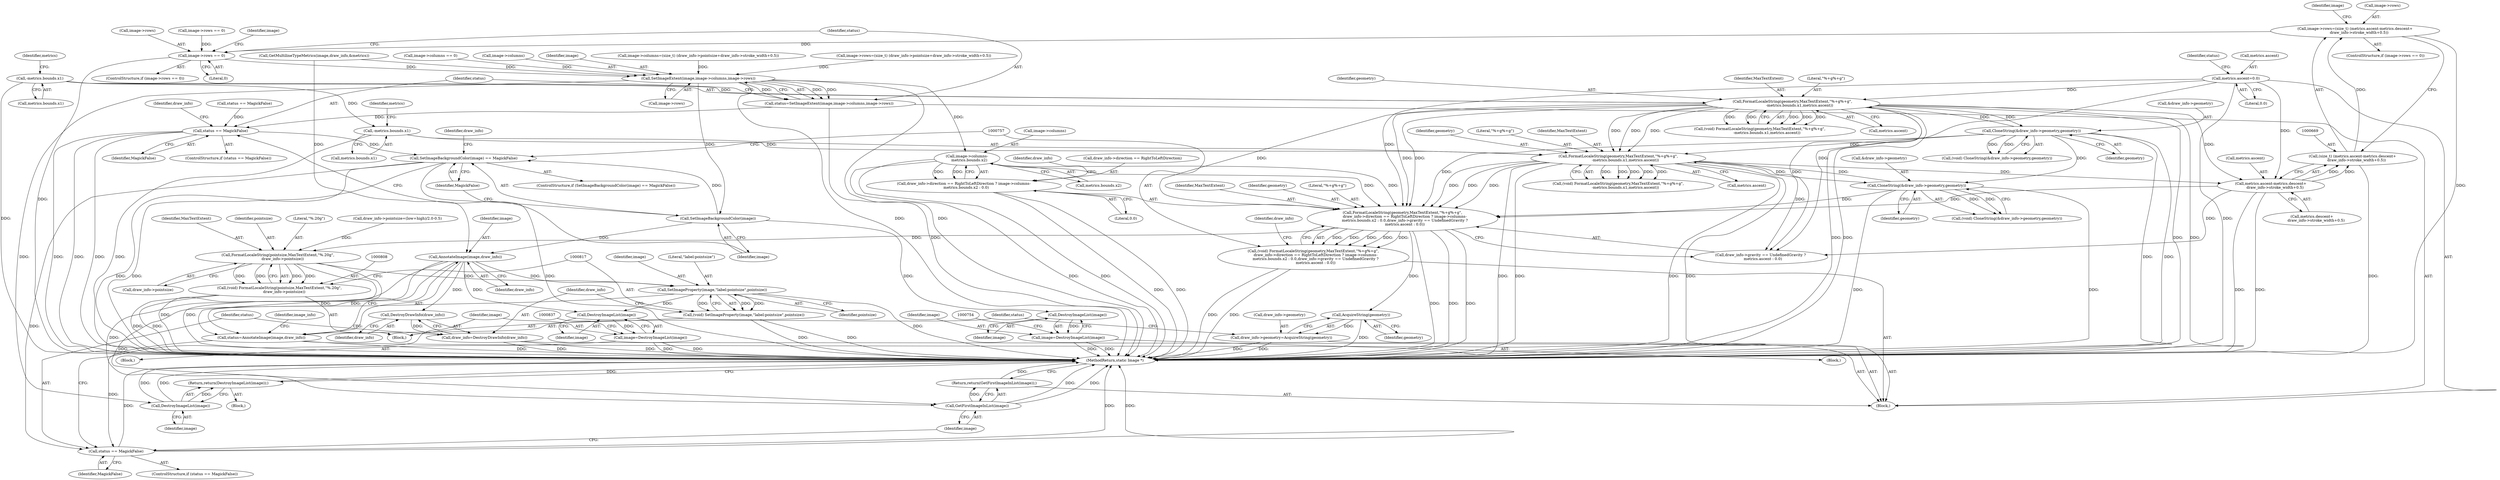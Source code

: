 digraph "1_ImageMagick_0474237508f39c4f783208123431815f1ededb76@del" {
"1000664" [label="(Call,image->rows=(size_t) (metrics.ascent-metrics.descent+\n       draw_info->stroke_width+0.5))"];
"1000668" [label="(Call,(size_t) (metrics.ascent-metrics.descent+\n       draw_info->stroke_width+0.5))"];
"1000670" [label="(Call,metrics.ascent-metrics.descent+\n       draw_info->stroke_width+0.5)"];
"1000433" [label="(Call,FormatLocaleString(geometry,MaxTextExtent,\"%+g%+g\",\n            -metrics.bounds.x1,metrics.ascent))"];
"1000454" [label="(Call,CloneString(&draw_info->geometry,geometry))"];
"1000314" [label="(Call,CloneString(&draw_info->geometry,geometry))"];
"1000293" [label="(Call,FormatLocaleString(geometry,MaxTextExtent,\"%+g%+g\",\n            -metrics.bounds.x1,metrics.ascent))"];
"1000297" [label="(Call,-metrics.bounds.x1)"];
"1000205" [label="(Call,metrics.ascent=0.0)"];
"1000437" [label="(Call,-metrics.bounds.x1)"];
"1000684" [label="(Call,image->rows == 0)"];
"1000706" [label="(Call,SetImageExtent(image,image->columns,image->rows))"];
"1000704" [label="(Call,status=SetImageExtent(image,image->columns,image->rows))"];
"1000715" [label="(Call,status == MagickFalse)"];
"1000733" [label="(Call,SetImageBackgroundColor(image) == MagickFalse)"];
"1000827" [label="(Call,status == MagickFalse)"];
"1000730" [label="(Call,DestroyImageList(image))"];
"1000729" [label="(Return,return(DestroyImageList(image));)"];
"1000734" [label="(Call,SetImageBackgroundColor(image))"];
"1000750" [label="(Call,DestroyImageList(image))"];
"1000748" [label="(Call,image=DestroyImageList(image))"];
"1000796" [label="(Call,AnnotateImage(image,draw_info))"];
"1000794" [label="(Call,status=AnnotateImage(image,draw_info))"];
"1000818" [label="(Call,SetImageProperty(image,\"label:pointsize\",pointsize))"];
"1000816" [label="(Call,(void) SetImageProperty(image,\"label:pointsize\",pointsize))"];
"1000833" [label="(Call,DestroyImageList(image))"];
"1000831" [label="(Call,image=DestroyImageList(image))"];
"1000840" [label="(Call,GetFirstImageInList(image))"];
"1000839" [label="(Return,return(GetFirstImageInList(image));)"];
"1000824" [label="(Call,DestroyDrawInfo(draw_info))"];
"1000822" [label="(Call,draw_info=DestroyDrawInfo(draw_info))"];
"1000768" [label="(Call,image->columns-\n    metrics.bounds.x2)"];
"1000758" [label="(Call,FormatLocaleString(geometry,MaxTextExtent,\"%+g%+g\",\n    draw_info->direction == RightToLeftDirection ? image->columns-\n    metrics.bounds.x2 : 0.0,draw_info->gravity == UndefinedGravity ?\n    metrics.ascent : 0.0))"];
"1000756" [label="(Call,(void) FormatLocaleString(geometry,MaxTextExtent,\"%+g%+g\",\n    draw_info->direction == RightToLeftDirection ? image->columns-\n    metrics.bounds.x2 : 0.0,draw_info->gravity == UndefinedGravity ?\n    metrics.ascent : 0.0))"];
"1000792" [label="(Call,AcquireString(geometry))"];
"1000788" [label="(Call,draw_info->geometry=AcquireString(geometry))"];
"1000809" [label="(Call,FormatLocaleString(pointsize,MaxTextExtent,\"%.20g\",\n        draw_info->pointsize))"];
"1000807" [label="(Call,(void) FormatLocaleString(pointsize,MaxTextExtent,\"%.20g\",\n        draw_info->pointsize))"];
"1000762" [label="(Call,draw_info->direction == RightToLeftDirection ? image->columns-\n    metrics.bounds.x2 : 0.0)"];
"1000736" [label="(Identifier,MagickFalse)"];
"1000772" [label="(Call,metrics.bounds.x2)"];
"1000686" [label="(Identifier,image)"];
"1000454" [label="(Call,CloneString(&draw_info->geometry,geometry))"];
"1000684" [label="(Call,image->rows == 0)"];
"1000790" [label="(Identifier,draw_info)"];
"1000828" [label="(Identifier,status)"];
"1000830" [label="(Block,)"];
"1000685" [label="(Call,image->rows)"];
"1000841" [label="(Identifier,image)"];
"1000433" [label="(Call,FormatLocaleString(geometry,MaxTextExtent,\"%+g%+g\",\n            -metrics.bounds.x1,metrics.ascent))"];
"1000707" [label="(Identifier,image)"];
"1000435" [label="(Identifier,MaxTextExtent)"];
"1000795" [label="(Identifier,status)"];
"1000106" [label="(Block,)"];
"1000798" [label="(Identifier,draw_info)"];
"1000668" [label="(Call,(size_t) (metrics.ascent-metrics.descent+\n       draw_info->stroke_width+0.5))"];
"1000205" [label="(Call,metrics.ascent=0.0)"];
"1000294" [label="(Identifier,geometry)"];
"1000643" [label="(Call,image->columns=(size_t) (draw_info->pointsize+draw_info->stroke_width+0.5))"];
"1000816" [label="(Call,(void) SetImageProperty(image,\"label:pointsize\",pointsize))"];
"1000824" [label="(Call,DestroyDrawInfo(draw_info))"];
"1000658" [label="(ControlStructure,if (image->rows == 0))"];
"1000704" [label="(Call,status=SetImageExtent(image,image->columns,image->rows))"];
"1000749" [label="(Identifier,image)"];
"1000295" [label="(Identifier,MaxTextExtent)"];
"1000716" [label="(Identifier,status)"];
"1000756" [label="(Call,(void) FormatLocaleString(geometry,MaxTextExtent,\"%+g%+g\",\n    draw_info->direction == RightToLeftDirection ? image->columns-\n    metrics.bounds.x2 : 0.0,draw_info->gravity == UndefinedGravity ?\n    metrics.ascent : 0.0))"];
"1000730" [label="(Call,DestroyImageList(image))"];
"1000683" [label="(ControlStructure,if (image->rows == 0))"];
"1000705" [label="(Identifier,status)"];
"1000813" [label="(Call,draw_info->pointsize)"];
"1000588" [label="(Call,GetMultilineTypeMetrics(image,draw_info,&metrics))"];
"1000832" [label="(Identifier,image)"];
"1000665" [label="(Call,image->rows)"];
"1000796" [label="(Call,AnnotateImage(image,draw_info))"];
"1000821" [label="(Identifier,pointsize)"];
"1000769" [label="(Call,image->columns)"];
"1000751" [label="(Identifier,image)"];
"1000733" [label="(Call,SetImageBackgroundColor(image) == MagickFalse)"];
"1000737" [label="(Block,)"];
"1000659" [label="(Call,image->rows == 0)"];
"1000829" [label="(Identifier,MagickFalse)"];
"1000438" [label="(Call,metrics.bounds.x1)"];
"1000689" [label="(Call,image->rows=(size_t) (draw_info->pointsize+draw_info->stroke_width+0.5))"];
"1000717" [label="(Identifier,MagickFalse)"];
"1000452" [label="(Call,(void) CloneString(&draw_info->geometry,geometry))"];
"1000788" [label="(Call,draw_info->geometry=AcquireString(geometry))"];
"1000810" [label="(Identifier,pointsize)"];
"1000820" [label="(Literal,\"label:pointsize\")"];
"1000793" [label="(Identifier,geometry)"];
"1000291" [label="(Call,(void) FormatLocaleString(geometry,MaxTextExtent,\"%+g%+g\",\n            -metrics.bounds.x1,metrics.ascent))"];
"1000298" [label="(Call,metrics.bounds.x1)"];
"1000714" [label="(ControlStructure,if (status == MagickFalse))"];
"1000768" [label="(Call,image->columns-\n    metrics.bounds.x2)"];
"1000797" [label="(Identifier,image)"];
"1000735" [label="(Identifier,image)"];
"1000304" [label="(Identifier,metrics)"];
"1000319" [label="(Identifier,geometry)"];
"1000760" [label="(Identifier,MaxTextExtent)"];
"1000459" [label="(Identifier,geometry)"];
"1000638" [label="(Call,image->columns == 0)"];
"1000822" [label="(Call,draw_info=DestroyDrawInfo(draw_info))"];
"1000297" [label="(Call,-metrics.bounds.x1)"];
"1000789" [label="(Call,draw_info->geometry)"];
"1000825" [label="(Identifier,draw_info)"];
"1000826" [label="(ControlStructure,if (status == MagickFalse))"];
"1000819" [label="(Identifier,image)"];
"1000444" [label="(Identifier,metrics)"];
"1000833" [label="(Call,DestroyImageList(image))"];
"1000812" [label="(Literal,\"%.20g\")"];
"1000206" [label="(Call,metrics.ascent)"];
"1000827" [label="(Call,status == MagickFalse)"];
"1000807" [label="(Call,(void) FormatLocaleString(pointsize,MaxTextExtent,\"%.20g\",\n        draw_info->pointsize))"];
"1000711" [label="(Call,image->rows)"];
"1000671" [label="(Call,metrics.ascent)"];
"1000211" [label="(Identifier,status)"];
"1000293" [label="(Call,FormatLocaleString(geometry,MaxTextExtent,\"%+g%+g\",\n            -metrics.bounds.x1,metrics.ascent))"];
"1000778" [label="(Call,draw_info->gravity == UndefinedGravity ?\n    metrics.ascent : 0.0)"];
"1000718" [label="(Block,)"];
"1000708" [label="(Call,image->columns)"];
"1000296" [label="(Literal,\"%+g%+g\")"];
"1000809" [label="(Call,FormatLocaleString(pointsize,MaxTextExtent,\"%.20g\",\n        draw_info->pointsize))"];
"1000688" [label="(Literal,0)"];
"1000748" [label="(Call,image=DestroyImageList(image))"];
"1000691" [label="(Identifier,image)"];
"1000840" [label="(Call,GetFirstImageInList(image))"];
"1000734" [label="(Call,SetImageBackgroundColor(image))"];
"1000434" [label="(Identifier,geometry)"];
"1000209" [label="(Literal,0.0)"];
"1000715" [label="(Call,status == MagickFalse)"];
"1000664" [label="(Call,image->rows=(size_t) (metrics.ascent-metrics.descent+\n       draw_info->stroke_width+0.5))"];
"1000303" [label="(Call,metrics.ascent)"];
"1000842" [label="(MethodReturn,static Image *)"];
"1000792" [label="(Call,AcquireString(geometry))"];
"1000594" [label="(Call,status == MagickFalse)"];
"1000750" [label="(Call,DestroyImageList(image))"];
"1000315" [label="(Call,&draw_info->geometry)"];
"1000839" [label="(Return,return(GetFirstImageInList(image));)"];
"1000314" [label="(Call,CloneString(&draw_info->geometry,geometry))"];
"1000823" [label="(Identifier,draw_info)"];
"1000777" [label="(Literal,0.0)"];
"1000831" [label="(Call,image=DestroyImageList(image))"];
"1000794" [label="(Call,status=AnnotateImage(image,draw_info))"];
"1000834" [label="(Identifier,image)"];
"1000805" [label="(Block,)"];
"1000575" [label="(Call,draw_info->pointsize=(low+high)/2.0-0.5)"];
"1000670" [label="(Call,metrics.ascent-metrics.descent+\n       draw_info->stroke_width+0.5)"];
"1000763" [label="(Call,draw_info->direction == RightToLeftDirection)"];
"1000739" [label="(Identifier,draw_info)"];
"1000437" [label="(Call,-metrics.bounds.x1)"];
"1000781" [label="(Identifier,draw_info)"];
"1000455" [label="(Call,&draw_info->geometry)"];
"1000731" [label="(Identifier,image)"];
"1000436" [label="(Literal,\"%+g%+g\")"];
"1000802" [label="(Identifier,image_info)"];
"1000729" [label="(Return,return(DestroyImageList(image));)"];
"1000312" [label="(Call,(void) CloneString(&draw_info->geometry,geometry))"];
"1000674" [label="(Call,metrics.descent+\n       draw_info->stroke_width+0.5)"];
"1000758" [label="(Call,FormatLocaleString(geometry,MaxTextExtent,\"%+g%+g\",\n    draw_info->direction == RightToLeftDirection ? image->columns-\n    metrics.bounds.x2 : 0.0,draw_info->gravity == UndefinedGravity ?\n    metrics.ascent : 0.0))"];
"1000818" [label="(Call,SetImageProperty(image,\"label:pointsize\",pointsize))"];
"1000759" [label="(Identifier,geometry)"];
"1000762" [label="(Call,draw_info->direction == RightToLeftDirection ? image->columns-\n    metrics.bounds.x2 : 0.0)"];
"1000706" [label="(Call,SetImageExtent(image,image->columns,image->rows))"];
"1000431" [label="(Call,(void) FormatLocaleString(geometry,MaxTextExtent,\"%+g%+g\",\n            -metrics.bounds.x1,metrics.ascent))"];
"1000732" [label="(ControlStructure,if (SetImageBackgroundColor(image) == MagickFalse))"];
"1000811" [label="(Identifier,MaxTextExtent)"];
"1000761" [label="(Literal,\"%+g%+g\")"];
"1000720" [label="(Identifier,draw_info)"];
"1000443" [label="(Call,metrics.ascent)"];
"1000664" -> "1000658"  [label="AST: "];
"1000664" -> "1000668"  [label="CFG: "];
"1000665" -> "1000664"  [label="AST: "];
"1000668" -> "1000664"  [label="AST: "];
"1000686" -> "1000664"  [label="CFG: "];
"1000664" -> "1000842"  [label="DDG: "];
"1000668" -> "1000664"  [label="DDG: "];
"1000664" -> "1000684"  [label="DDG: "];
"1000668" -> "1000670"  [label="CFG: "];
"1000669" -> "1000668"  [label="AST: "];
"1000670" -> "1000668"  [label="AST: "];
"1000668" -> "1000842"  [label="DDG: "];
"1000670" -> "1000668"  [label="DDG: "];
"1000670" -> "1000668"  [label="DDG: "];
"1000670" -> "1000674"  [label="CFG: "];
"1000671" -> "1000670"  [label="AST: "];
"1000674" -> "1000670"  [label="AST: "];
"1000670" -> "1000842"  [label="DDG: "];
"1000670" -> "1000842"  [label="DDG: "];
"1000433" -> "1000670"  [label="DDG: "];
"1000293" -> "1000670"  [label="DDG: "];
"1000205" -> "1000670"  [label="DDG: "];
"1000670" -> "1000758"  [label="DDG: "];
"1000670" -> "1000778"  [label="DDG: "];
"1000433" -> "1000431"  [label="AST: "];
"1000433" -> "1000443"  [label="CFG: "];
"1000434" -> "1000433"  [label="AST: "];
"1000435" -> "1000433"  [label="AST: "];
"1000436" -> "1000433"  [label="AST: "];
"1000437" -> "1000433"  [label="AST: "];
"1000443" -> "1000433"  [label="AST: "];
"1000431" -> "1000433"  [label="CFG: "];
"1000433" -> "1000842"  [label="DDG: "];
"1000433" -> "1000842"  [label="DDG: "];
"1000433" -> "1000842"  [label="DDG: "];
"1000433" -> "1000842"  [label="DDG: "];
"1000433" -> "1000431"  [label="DDG: "];
"1000433" -> "1000431"  [label="DDG: "];
"1000433" -> "1000431"  [label="DDG: "];
"1000433" -> "1000431"  [label="DDG: "];
"1000433" -> "1000431"  [label="DDG: "];
"1000454" -> "1000433"  [label="DDG: "];
"1000293" -> "1000433"  [label="DDG: "];
"1000293" -> "1000433"  [label="DDG: "];
"1000293" -> "1000433"  [label="DDG: "];
"1000314" -> "1000433"  [label="DDG: "];
"1000437" -> "1000433"  [label="DDG: "];
"1000433" -> "1000454"  [label="DDG: "];
"1000433" -> "1000758"  [label="DDG: "];
"1000433" -> "1000758"  [label="DDG: "];
"1000433" -> "1000758"  [label="DDG: "];
"1000433" -> "1000778"  [label="DDG: "];
"1000454" -> "1000452"  [label="AST: "];
"1000454" -> "1000459"  [label="CFG: "];
"1000455" -> "1000454"  [label="AST: "];
"1000459" -> "1000454"  [label="AST: "];
"1000452" -> "1000454"  [label="CFG: "];
"1000454" -> "1000842"  [label="DDG: "];
"1000454" -> "1000842"  [label="DDG: "];
"1000454" -> "1000452"  [label="DDG: "];
"1000454" -> "1000452"  [label="DDG: "];
"1000314" -> "1000454"  [label="DDG: "];
"1000454" -> "1000758"  [label="DDG: "];
"1000314" -> "1000312"  [label="AST: "];
"1000314" -> "1000319"  [label="CFG: "];
"1000315" -> "1000314"  [label="AST: "];
"1000319" -> "1000314"  [label="AST: "];
"1000312" -> "1000314"  [label="CFG: "];
"1000314" -> "1000842"  [label="DDG: "];
"1000314" -> "1000842"  [label="DDG: "];
"1000314" -> "1000293"  [label="DDG: "];
"1000314" -> "1000312"  [label="DDG: "];
"1000314" -> "1000312"  [label="DDG: "];
"1000293" -> "1000314"  [label="DDG: "];
"1000314" -> "1000758"  [label="DDG: "];
"1000293" -> "1000291"  [label="AST: "];
"1000293" -> "1000303"  [label="CFG: "];
"1000294" -> "1000293"  [label="AST: "];
"1000295" -> "1000293"  [label="AST: "];
"1000296" -> "1000293"  [label="AST: "];
"1000297" -> "1000293"  [label="AST: "];
"1000303" -> "1000293"  [label="AST: "];
"1000291" -> "1000293"  [label="CFG: "];
"1000293" -> "1000842"  [label="DDG: "];
"1000293" -> "1000842"  [label="DDG: "];
"1000293" -> "1000842"  [label="DDG: "];
"1000293" -> "1000842"  [label="DDG: "];
"1000293" -> "1000291"  [label="DDG: "];
"1000293" -> "1000291"  [label="DDG: "];
"1000293" -> "1000291"  [label="DDG: "];
"1000293" -> "1000291"  [label="DDG: "];
"1000293" -> "1000291"  [label="DDG: "];
"1000297" -> "1000293"  [label="DDG: "];
"1000205" -> "1000293"  [label="DDG: "];
"1000293" -> "1000758"  [label="DDG: "];
"1000293" -> "1000758"  [label="DDG: "];
"1000293" -> "1000758"  [label="DDG: "];
"1000293" -> "1000778"  [label="DDG: "];
"1000297" -> "1000298"  [label="CFG: "];
"1000298" -> "1000297"  [label="AST: "];
"1000304" -> "1000297"  [label="CFG: "];
"1000297" -> "1000842"  [label="DDG: "];
"1000297" -> "1000437"  [label="DDG: "];
"1000205" -> "1000106"  [label="AST: "];
"1000205" -> "1000209"  [label="CFG: "];
"1000206" -> "1000205"  [label="AST: "];
"1000209" -> "1000205"  [label="AST: "];
"1000211" -> "1000205"  [label="CFG: "];
"1000205" -> "1000842"  [label="DDG: "];
"1000205" -> "1000758"  [label="DDG: "];
"1000205" -> "1000778"  [label="DDG: "];
"1000437" -> "1000438"  [label="CFG: "];
"1000438" -> "1000437"  [label="AST: "];
"1000444" -> "1000437"  [label="CFG: "];
"1000437" -> "1000842"  [label="DDG: "];
"1000684" -> "1000683"  [label="AST: "];
"1000684" -> "1000688"  [label="CFG: "];
"1000685" -> "1000684"  [label="AST: "];
"1000688" -> "1000684"  [label="AST: "];
"1000691" -> "1000684"  [label="CFG: "];
"1000705" -> "1000684"  [label="CFG: "];
"1000684" -> "1000842"  [label="DDG: "];
"1000659" -> "1000684"  [label="DDG: "];
"1000684" -> "1000706"  [label="DDG: "];
"1000706" -> "1000704"  [label="AST: "];
"1000706" -> "1000711"  [label="CFG: "];
"1000707" -> "1000706"  [label="AST: "];
"1000708" -> "1000706"  [label="AST: "];
"1000711" -> "1000706"  [label="AST: "];
"1000704" -> "1000706"  [label="CFG: "];
"1000706" -> "1000842"  [label="DDG: "];
"1000706" -> "1000842"  [label="DDG: "];
"1000706" -> "1000704"  [label="DDG: "];
"1000706" -> "1000704"  [label="DDG: "];
"1000706" -> "1000704"  [label="DDG: "];
"1000588" -> "1000706"  [label="DDG: "];
"1000638" -> "1000706"  [label="DDG: "];
"1000643" -> "1000706"  [label="DDG: "];
"1000689" -> "1000706"  [label="DDG: "];
"1000706" -> "1000730"  [label="DDG: "];
"1000706" -> "1000734"  [label="DDG: "];
"1000706" -> "1000768"  [label="DDG: "];
"1000704" -> "1000106"  [label="AST: "];
"1000705" -> "1000704"  [label="AST: "];
"1000716" -> "1000704"  [label="CFG: "];
"1000704" -> "1000842"  [label="DDG: "];
"1000704" -> "1000715"  [label="DDG: "];
"1000715" -> "1000714"  [label="AST: "];
"1000715" -> "1000717"  [label="CFG: "];
"1000716" -> "1000715"  [label="AST: "];
"1000717" -> "1000715"  [label="AST: "];
"1000720" -> "1000715"  [label="CFG: "];
"1000735" -> "1000715"  [label="CFG: "];
"1000715" -> "1000842"  [label="DDG: "];
"1000715" -> "1000842"  [label="DDG: "];
"1000715" -> "1000842"  [label="DDG: "];
"1000594" -> "1000715"  [label="DDG: "];
"1000715" -> "1000733"  [label="DDG: "];
"1000733" -> "1000732"  [label="AST: "];
"1000733" -> "1000736"  [label="CFG: "];
"1000734" -> "1000733"  [label="AST: "];
"1000736" -> "1000733"  [label="AST: "];
"1000739" -> "1000733"  [label="CFG: "];
"1000757" -> "1000733"  [label="CFG: "];
"1000733" -> "1000842"  [label="DDG: "];
"1000733" -> "1000842"  [label="DDG: "];
"1000733" -> "1000842"  [label="DDG: "];
"1000734" -> "1000733"  [label="DDG: "];
"1000733" -> "1000827"  [label="DDG: "];
"1000827" -> "1000826"  [label="AST: "];
"1000827" -> "1000829"  [label="CFG: "];
"1000828" -> "1000827"  [label="AST: "];
"1000829" -> "1000827"  [label="AST: "];
"1000832" -> "1000827"  [label="CFG: "];
"1000841" -> "1000827"  [label="CFG: "];
"1000827" -> "1000842"  [label="DDG: "];
"1000827" -> "1000842"  [label="DDG: "];
"1000827" -> "1000842"  [label="DDG: "];
"1000794" -> "1000827"  [label="DDG: "];
"1000730" -> "1000729"  [label="AST: "];
"1000730" -> "1000731"  [label="CFG: "];
"1000731" -> "1000730"  [label="AST: "];
"1000729" -> "1000730"  [label="CFG: "];
"1000730" -> "1000842"  [label="DDG: "];
"1000730" -> "1000842"  [label="DDG: "];
"1000730" -> "1000729"  [label="DDG: "];
"1000729" -> "1000718"  [label="AST: "];
"1000842" -> "1000729"  [label="CFG: "];
"1000729" -> "1000842"  [label="DDG: "];
"1000734" -> "1000735"  [label="CFG: "];
"1000735" -> "1000734"  [label="AST: "];
"1000736" -> "1000734"  [label="CFG: "];
"1000734" -> "1000750"  [label="DDG: "];
"1000734" -> "1000796"  [label="DDG: "];
"1000750" -> "1000748"  [label="AST: "];
"1000750" -> "1000751"  [label="CFG: "];
"1000751" -> "1000750"  [label="AST: "];
"1000748" -> "1000750"  [label="CFG: "];
"1000750" -> "1000748"  [label="DDG: "];
"1000748" -> "1000737"  [label="AST: "];
"1000749" -> "1000748"  [label="AST: "];
"1000754" -> "1000748"  [label="CFG: "];
"1000748" -> "1000842"  [label="DDG: "];
"1000748" -> "1000842"  [label="DDG: "];
"1000796" -> "1000794"  [label="AST: "];
"1000796" -> "1000798"  [label="CFG: "];
"1000797" -> "1000796"  [label="AST: "];
"1000798" -> "1000796"  [label="AST: "];
"1000794" -> "1000796"  [label="CFG: "];
"1000796" -> "1000794"  [label="DDG: "];
"1000796" -> "1000794"  [label="DDG: "];
"1000588" -> "1000796"  [label="DDG: "];
"1000796" -> "1000818"  [label="DDG: "];
"1000796" -> "1000824"  [label="DDG: "];
"1000796" -> "1000833"  [label="DDG: "];
"1000796" -> "1000840"  [label="DDG: "];
"1000794" -> "1000106"  [label="AST: "];
"1000795" -> "1000794"  [label="AST: "];
"1000802" -> "1000794"  [label="CFG: "];
"1000794" -> "1000842"  [label="DDG: "];
"1000818" -> "1000816"  [label="AST: "];
"1000818" -> "1000821"  [label="CFG: "];
"1000819" -> "1000818"  [label="AST: "];
"1000820" -> "1000818"  [label="AST: "];
"1000821" -> "1000818"  [label="AST: "];
"1000816" -> "1000818"  [label="CFG: "];
"1000818" -> "1000842"  [label="DDG: "];
"1000818" -> "1000816"  [label="DDG: "];
"1000818" -> "1000816"  [label="DDG: "];
"1000818" -> "1000816"  [label="DDG: "];
"1000809" -> "1000818"  [label="DDG: "];
"1000818" -> "1000833"  [label="DDG: "];
"1000818" -> "1000840"  [label="DDG: "];
"1000816" -> "1000805"  [label="AST: "];
"1000817" -> "1000816"  [label="AST: "];
"1000823" -> "1000816"  [label="CFG: "];
"1000816" -> "1000842"  [label="DDG: "];
"1000816" -> "1000842"  [label="DDG: "];
"1000833" -> "1000831"  [label="AST: "];
"1000833" -> "1000834"  [label="CFG: "];
"1000834" -> "1000833"  [label="AST: "];
"1000831" -> "1000833"  [label="CFG: "];
"1000833" -> "1000831"  [label="DDG: "];
"1000831" -> "1000830"  [label="AST: "];
"1000832" -> "1000831"  [label="AST: "];
"1000837" -> "1000831"  [label="CFG: "];
"1000831" -> "1000842"  [label="DDG: "];
"1000831" -> "1000842"  [label="DDG: "];
"1000840" -> "1000839"  [label="AST: "];
"1000840" -> "1000841"  [label="CFG: "];
"1000841" -> "1000840"  [label="AST: "];
"1000839" -> "1000840"  [label="CFG: "];
"1000840" -> "1000842"  [label="DDG: "];
"1000840" -> "1000842"  [label="DDG: "];
"1000840" -> "1000839"  [label="DDG: "];
"1000839" -> "1000106"  [label="AST: "];
"1000842" -> "1000839"  [label="CFG: "];
"1000839" -> "1000842"  [label="DDG: "];
"1000824" -> "1000822"  [label="AST: "];
"1000824" -> "1000825"  [label="CFG: "];
"1000825" -> "1000824"  [label="AST: "];
"1000822" -> "1000824"  [label="CFG: "];
"1000824" -> "1000822"  [label="DDG: "];
"1000822" -> "1000106"  [label="AST: "];
"1000823" -> "1000822"  [label="AST: "];
"1000828" -> "1000822"  [label="CFG: "];
"1000822" -> "1000842"  [label="DDG: "];
"1000822" -> "1000842"  [label="DDG: "];
"1000768" -> "1000762"  [label="AST: "];
"1000768" -> "1000772"  [label="CFG: "];
"1000769" -> "1000768"  [label="AST: "];
"1000772" -> "1000768"  [label="AST: "];
"1000762" -> "1000768"  [label="CFG: "];
"1000768" -> "1000842"  [label="DDG: "];
"1000768" -> "1000842"  [label="DDG: "];
"1000768" -> "1000758"  [label="DDG: "];
"1000768" -> "1000758"  [label="DDG: "];
"1000768" -> "1000762"  [label="DDG: "];
"1000768" -> "1000762"  [label="DDG: "];
"1000758" -> "1000756"  [label="AST: "];
"1000758" -> "1000778"  [label="CFG: "];
"1000759" -> "1000758"  [label="AST: "];
"1000760" -> "1000758"  [label="AST: "];
"1000761" -> "1000758"  [label="AST: "];
"1000762" -> "1000758"  [label="AST: "];
"1000778" -> "1000758"  [label="AST: "];
"1000756" -> "1000758"  [label="CFG: "];
"1000758" -> "1000842"  [label="DDG: "];
"1000758" -> "1000842"  [label="DDG: "];
"1000758" -> "1000842"  [label="DDG: "];
"1000758" -> "1000756"  [label="DDG: "];
"1000758" -> "1000756"  [label="DDG: "];
"1000758" -> "1000756"  [label="DDG: "];
"1000758" -> "1000756"  [label="DDG: "];
"1000758" -> "1000756"  [label="DDG: "];
"1000758" -> "1000792"  [label="DDG: "];
"1000758" -> "1000809"  [label="DDG: "];
"1000756" -> "1000106"  [label="AST: "];
"1000757" -> "1000756"  [label="AST: "];
"1000790" -> "1000756"  [label="CFG: "];
"1000756" -> "1000842"  [label="DDG: "];
"1000756" -> "1000842"  [label="DDG: "];
"1000792" -> "1000788"  [label="AST: "];
"1000792" -> "1000793"  [label="CFG: "];
"1000793" -> "1000792"  [label="AST: "];
"1000788" -> "1000792"  [label="CFG: "];
"1000792" -> "1000842"  [label="DDG: "];
"1000792" -> "1000788"  [label="DDG: "];
"1000788" -> "1000106"  [label="AST: "];
"1000789" -> "1000788"  [label="AST: "];
"1000795" -> "1000788"  [label="CFG: "];
"1000788" -> "1000842"  [label="DDG: "];
"1000788" -> "1000842"  [label="DDG: "];
"1000809" -> "1000807"  [label="AST: "];
"1000809" -> "1000813"  [label="CFG: "];
"1000810" -> "1000809"  [label="AST: "];
"1000811" -> "1000809"  [label="AST: "];
"1000812" -> "1000809"  [label="AST: "];
"1000813" -> "1000809"  [label="AST: "];
"1000807" -> "1000809"  [label="CFG: "];
"1000809" -> "1000842"  [label="DDG: "];
"1000809" -> "1000842"  [label="DDG: "];
"1000809" -> "1000807"  [label="DDG: "];
"1000809" -> "1000807"  [label="DDG: "];
"1000809" -> "1000807"  [label="DDG: "];
"1000809" -> "1000807"  [label="DDG: "];
"1000575" -> "1000809"  [label="DDG: "];
"1000807" -> "1000805"  [label="AST: "];
"1000808" -> "1000807"  [label="AST: "];
"1000817" -> "1000807"  [label="CFG: "];
"1000807" -> "1000842"  [label="DDG: "];
"1000807" -> "1000842"  [label="DDG: "];
"1000762" -> "1000777"  [label="CFG: "];
"1000763" -> "1000762"  [label="AST: "];
"1000777" -> "1000762"  [label="AST: "];
"1000781" -> "1000762"  [label="CFG: "];
"1000762" -> "1000842"  [label="DDG: "];
"1000762" -> "1000842"  [label="DDG: "];
}
